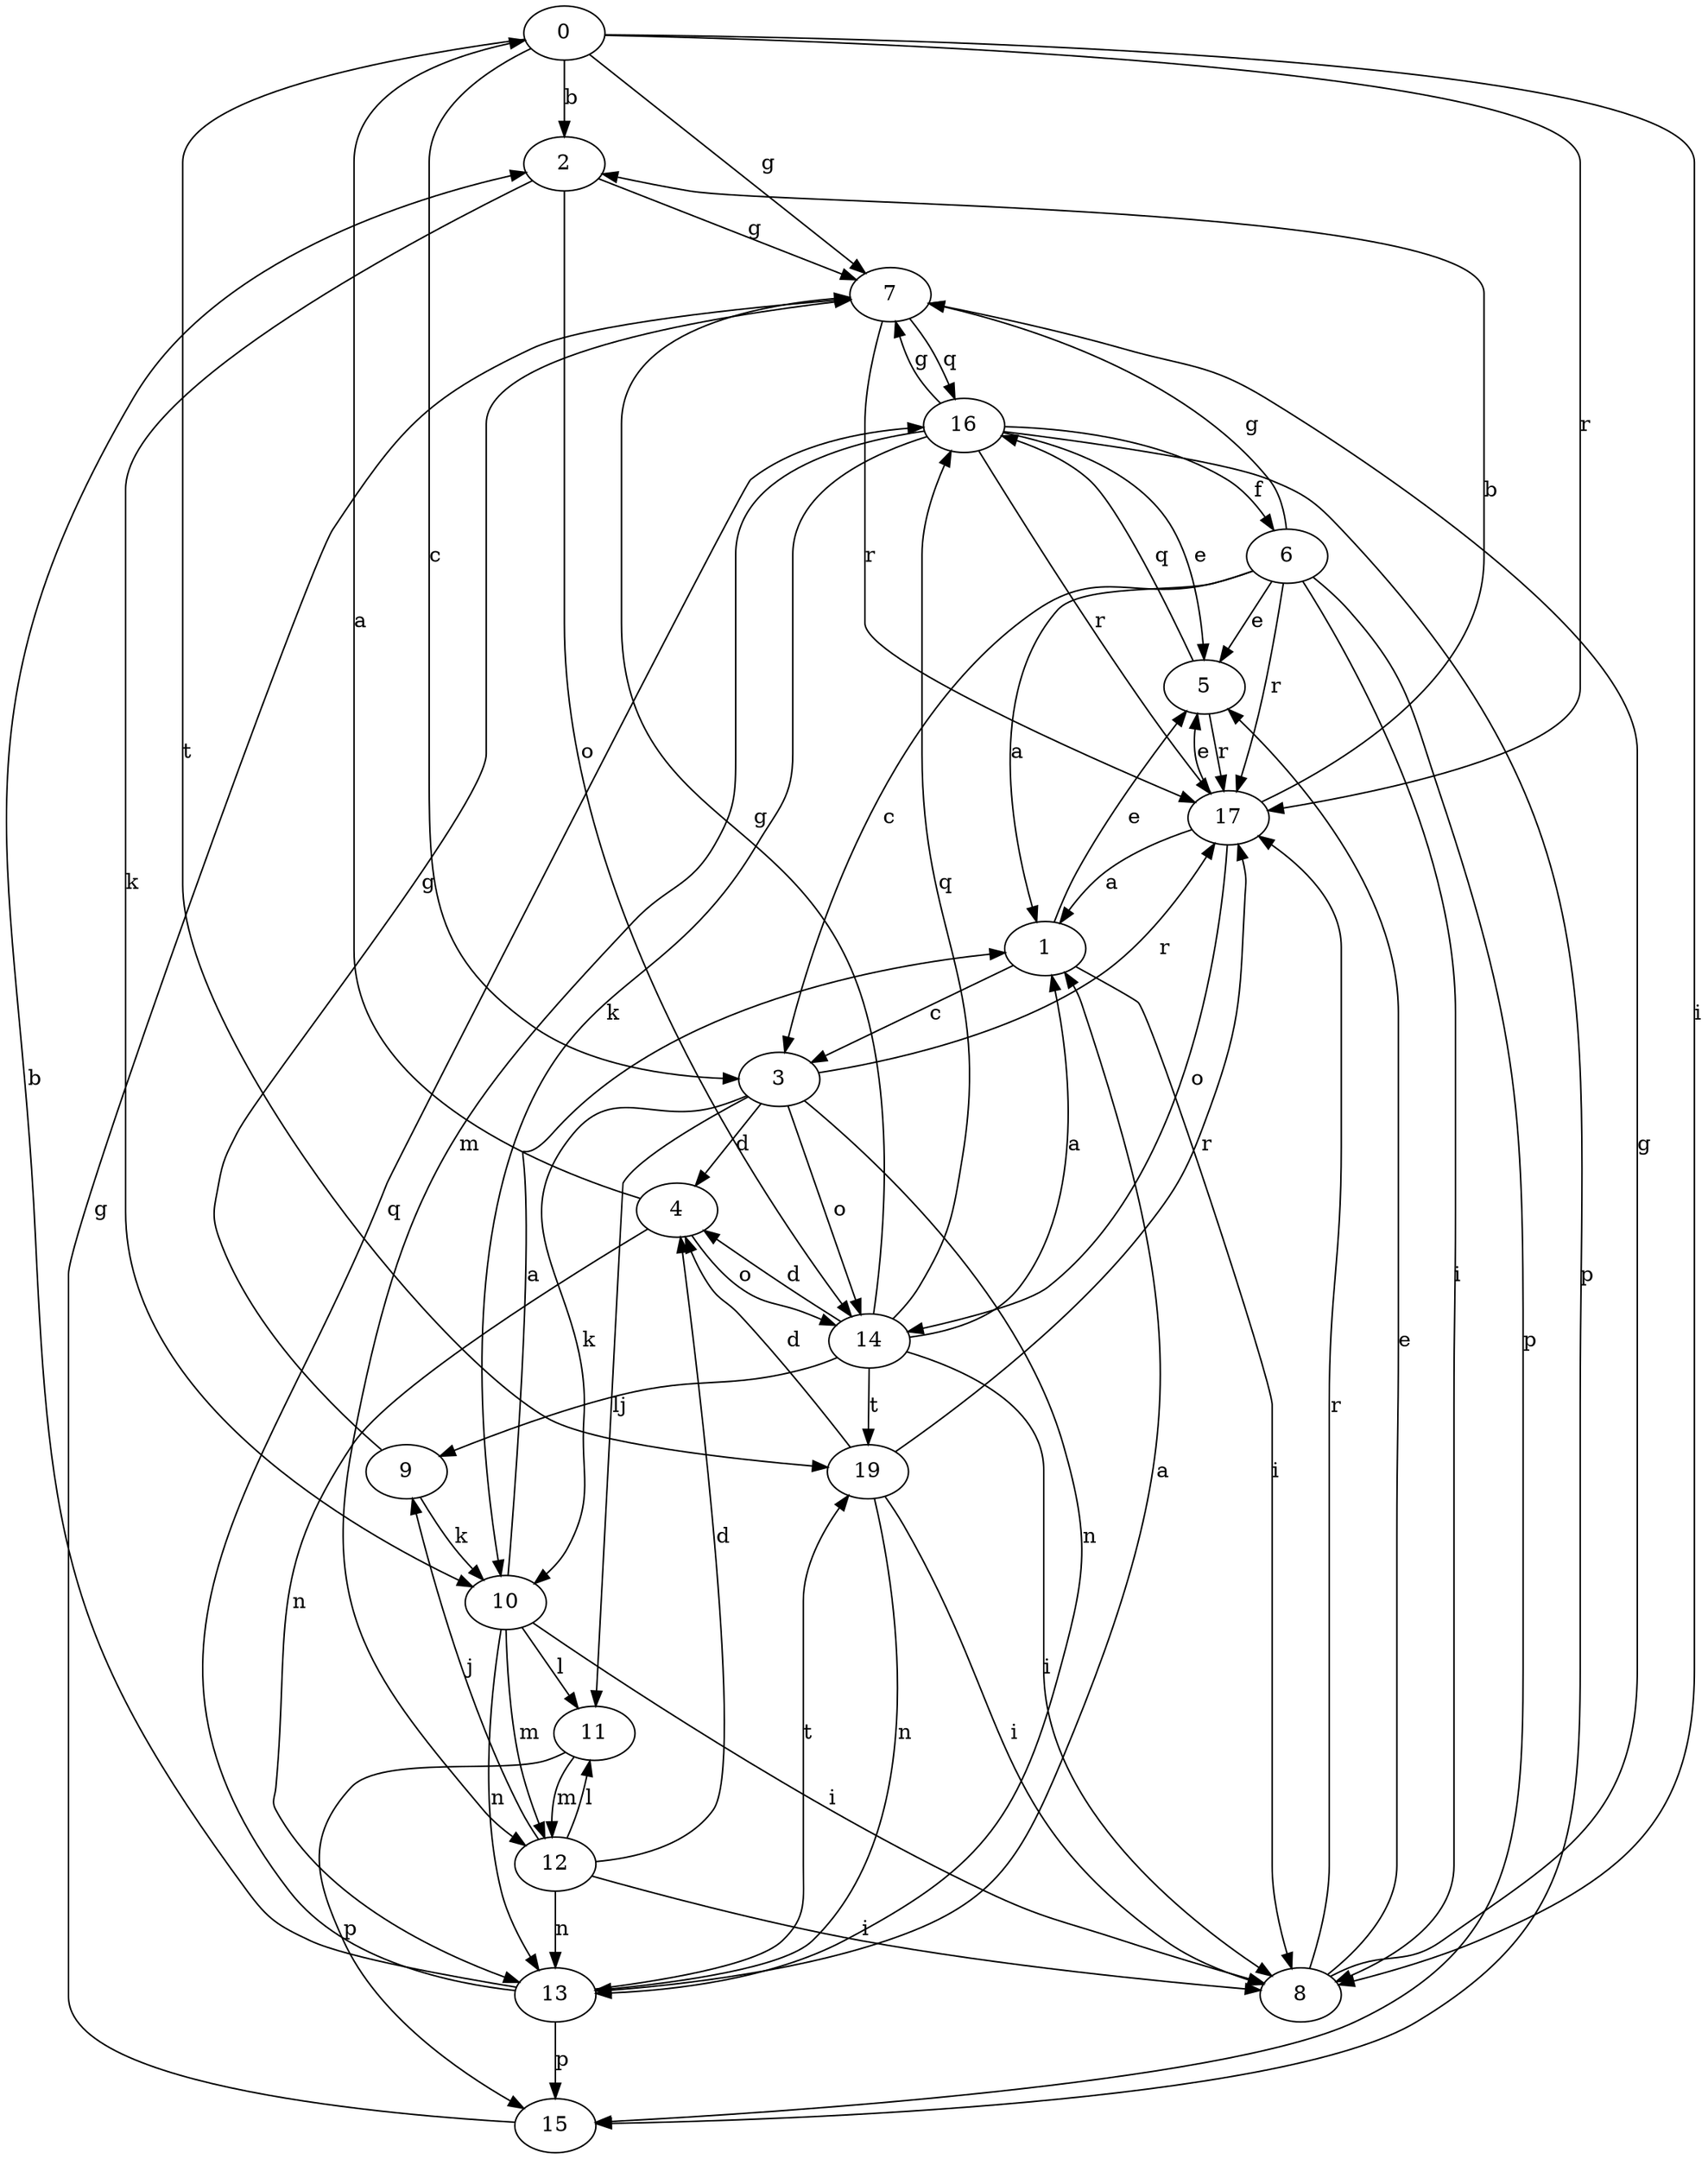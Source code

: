 strict digraph  {
0;
1;
2;
3;
4;
5;
6;
7;
8;
9;
10;
11;
12;
13;
14;
15;
16;
17;
19;
0 -> 2  [label=b];
0 -> 3  [label=c];
0 -> 7  [label=g];
0 -> 8  [label=i];
0 -> 17  [label=r];
0 -> 19  [label=t];
1 -> 3  [label=c];
1 -> 5  [label=e];
1 -> 8  [label=i];
2 -> 7  [label=g];
2 -> 10  [label=k];
2 -> 14  [label=o];
3 -> 4  [label=d];
3 -> 10  [label=k];
3 -> 11  [label=l];
3 -> 13  [label=n];
3 -> 14  [label=o];
3 -> 17  [label=r];
4 -> 0  [label=a];
4 -> 13  [label=n];
4 -> 14  [label=o];
5 -> 16  [label=q];
5 -> 17  [label=r];
6 -> 1  [label=a];
6 -> 3  [label=c];
6 -> 5  [label=e];
6 -> 7  [label=g];
6 -> 8  [label=i];
6 -> 15  [label=p];
6 -> 17  [label=r];
7 -> 16  [label=q];
7 -> 17  [label=r];
8 -> 5  [label=e];
8 -> 7  [label=g];
8 -> 17  [label=r];
9 -> 7  [label=g];
9 -> 10  [label=k];
10 -> 1  [label=a];
10 -> 8  [label=i];
10 -> 11  [label=l];
10 -> 12  [label=m];
10 -> 13  [label=n];
11 -> 12  [label=m];
11 -> 15  [label=p];
12 -> 4  [label=d];
12 -> 8  [label=i];
12 -> 9  [label=j];
12 -> 11  [label=l];
12 -> 13  [label=n];
13 -> 1  [label=a];
13 -> 2  [label=b];
13 -> 15  [label=p];
13 -> 16  [label=q];
13 -> 19  [label=t];
14 -> 1  [label=a];
14 -> 4  [label=d];
14 -> 7  [label=g];
14 -> 8  [label=i];
14 -> 9  [label=j];
14 -> 16  [label=q];
14 -> 19  [label=t];
15 -> 7  [label=g];
16 -> 5  [label=e];
16 -> 6  [label=f];
16 -> 7  [label=g];
16 -> 10  [label=k];
16 -> 12  [label=m];
16 -> 15  [label=p];
16 -> 17  [label=r];
17 -> 1  [label=a];
17 -> 2  [label=b];
17 -> 5  [label=e];
17 -> 14  [label=o];
19 -> 4  [label=d];
19 -> 8  [label=i];
19 -> 13  [label=n];
19 -> 17  [label=r];
}
